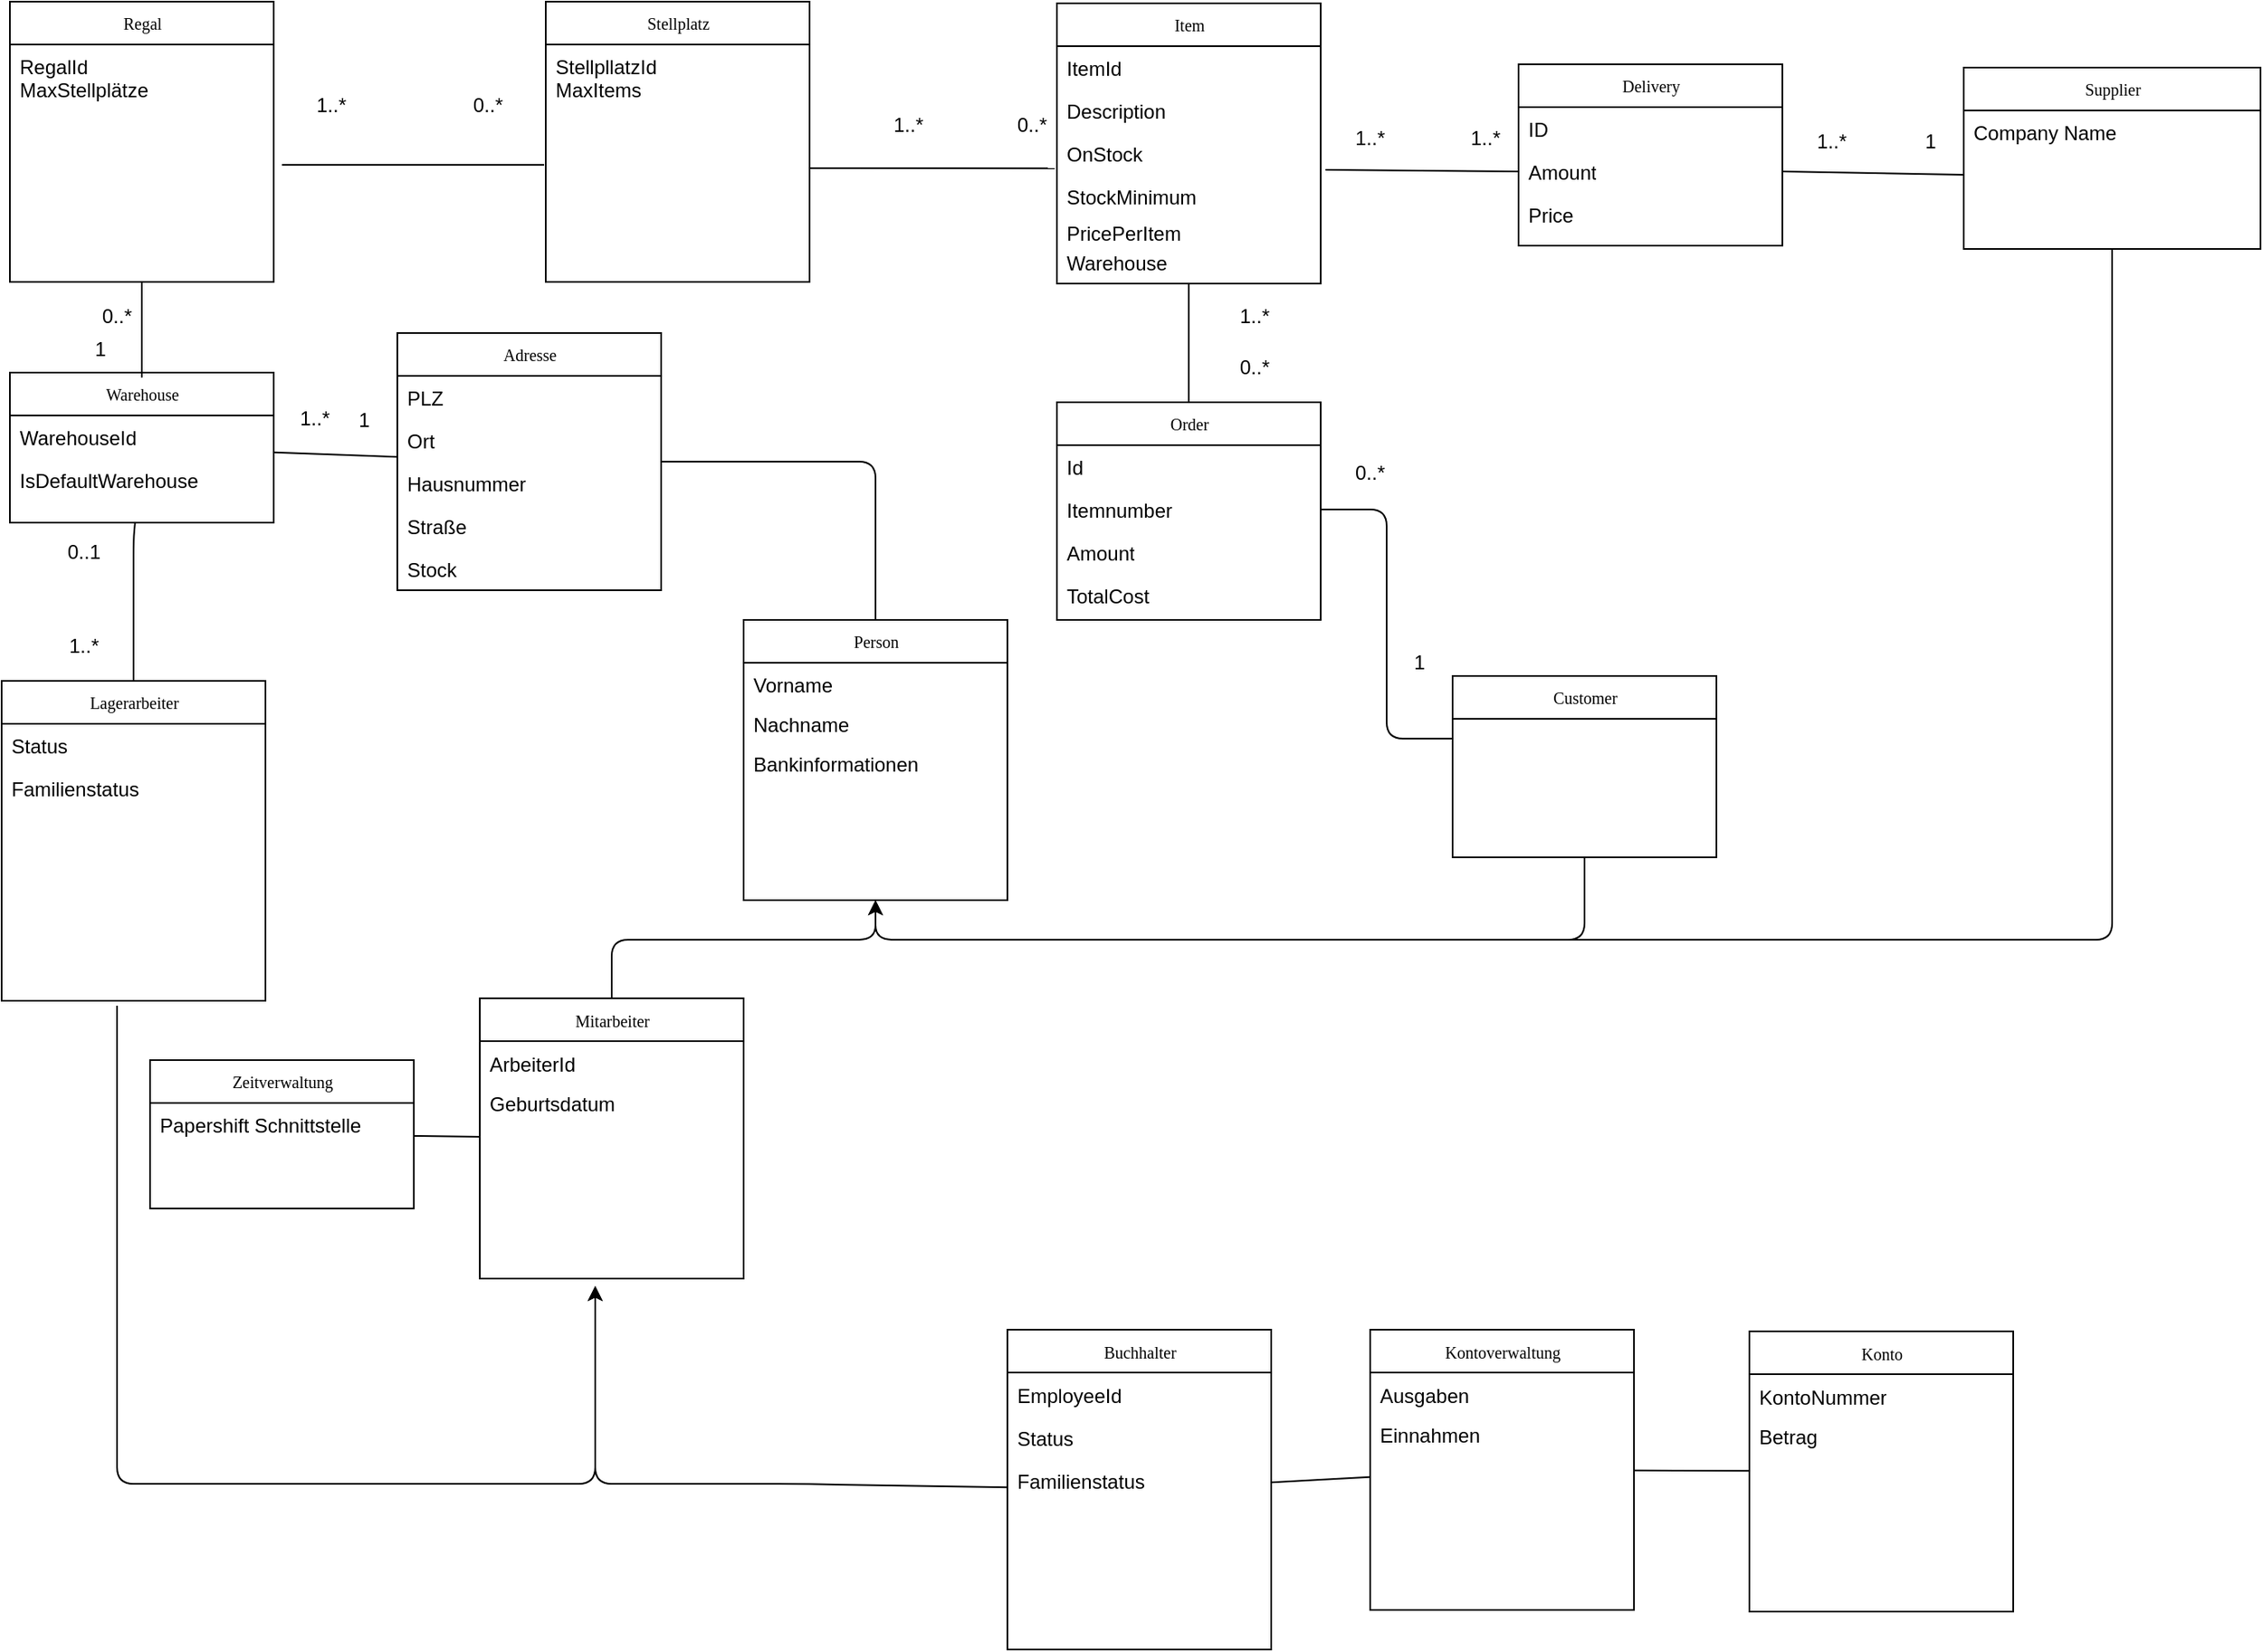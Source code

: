 <mxfile version="10.6.8" type="device"><diagram name="Page-1" id="c4acf3e9-155e-7222-9cf6-157b1a14988f"><mxGraphModel dx="1394" dy="796" grid="1" gridSize="10" guides="1" tooltips="1" connect="1" arrows="1" fold="1" page="1" pageScale="1" pageWidth="850" pageHeight="1100" background="#ffffff" math="0" shadow="0"><root><mxCell id="0"/><mxCell id="1" parent="0"/><mxCell id="17acba5748e5396b-20" value="Warehouse" style="swimlane;html=1;fontStyle=0;childLayout=stackLayout;horizontal=1;startSize=26;fillColor=none;horizontalStack=0;resizeParent=1;resizeLast=0;collapsible=1;marginBottom=0;swimlaneFillColor=#ffffff;rounded=0;shadow=0;comic=0;labelBackgroundColor=none;strokeColor=#000000;strokeWidth=1;fontFamily=Verdana;fontSize=10;fontColor=#000000;align=center;" parent="1" vertex="1"><mxGeometry x="55" y="246" width="160" height="91" as="geometry"/></mxCell><mxCell id="17acba5748e5396b-21" value="WarehouseId" style="text;html=1;strokeColor=none;fillColor=none;align=left;verticalAlign=top;spacingLeft=4;spacingRight=4;whiteSpace=wrap;overflow=hidden;rotatable=0;points=[[0,0.5],[1,0.5]];portConstraint=eastwest;" parent="17acba5748e5396b-20" vertex="1"><mxGeometry y="26" width="160" height="26" as="geometry"/></mxCell><mxCell id="K6UXhp52KAGkbbiB28Cq-57" value="IsDefaultWarehouse" style="text;html=1;strokeColor=none;fillColor=none;align=left;verticalAlign=top;spacingLeft=4;spacingRight=4;whiteSpace=wrap;overflow=hidden;rotatable=0;points=[[0,0.5],[1,0.5]];portConstraint=eastwest;" parent="17acba5748e5396b-20" vertex="1"><mxGeometry y="52" width="160" height="26" as="geometry"/></mxCell><mxCell id="5d2195bd80daf111-5" value="Lagerarbeiter" style="swimlane;html=1;fontStyle=0;childLayout=stackLayout;horizontal=1;startSize=26;fillColor=none;horizontalStack=0;resizeParent=1;resizeLast=0;collapsible=1;marginBottom=0;swimlaneFillColor=#ffffff;rounded=0;shadow=0;comic=0;labelBackgroundColor=none;strokeColor=#000000;strokeWidth=1;fontFamily=Verdana;fontSize=10;fontColor=#000000;align=center;" parent="1" vertex="1"><mxGeometry x="50" y="433" width="160" height="194" as="geometry"/></mxCell><mxCell id="-CzGWDWgGAJHv6pXaAkT-1" value="Status" style="text;html=1;strokeColor=none;fillColor=none;align=left;verticalAlign=top;spacingLeft=4;spacingRight=4;whiteSpace=wrap;overflow=hidden;rotatable=0;points=[[0,0.5],[1,0.5]];portConstraint=eastwest;" parent="5d2195bd80daf111-5" vertex="1"><mxGeometry y="26" width="160" height="26" as="geometry"/></mxCell><mxCell id="DHr-QbI0VYvDmsq2SAqt-41" value="Familienstatus" style="text;html=1;strokeColor=none;fillColor=none;align=left;verticalAlign=top;spacingLeft=4;spacingRight=4;whiteSpace=wrap;overflow=hidden;rotatable=0;points=[[0,0.5],[1,0.5]];portConstraint=eastwest;" parent="5d2195bd80daf111-5" vertex="1"><mxGeometry y="52" width="160" height="24" as="geometry"/></mxCell><mxCell id="K6UXhp52KAGkbbiB28Cq-5" value="Item" style="swimlane;html=1;fontStyle=0;childLayout=stackLayout;horizontal=1;startSize=26;fillColor=none;horizontalStack=0;resizeParent=1;resizeLast=0;collapsible=1;marginBottom=0;swimlaneFillColor=#ffffff;rounded=0;shadow=0;comic=0;labelBackgroundColor=none;strokeColor=#000000;strokeWidth=1;fontFamily=Verdana;fontSize=10;fontColor=#000000;align=center;" parent="1" vertex="1"><mxGeometry x="690" y="22" width="160" height="170" as="geometry"/></mxCell><mxCell id="K6UXhp52KAGkbbiB28Cq-6" value="ItemId" style="text;html=1;strokeColor=none;fillColor=none;align=left;verticalAlign=top;spacingLeft=4;spacingRight=4;whiteSpace=wrap;overflow=hidden;rotatable=0;points=[[0,0.5],[1,0.5]];portConstraint=eastwest;" parent="K6UXhp52KAGkbbiB28Cq-5" vertex="1"><mxGeometry y="26" width="160" height="26" as="geometry"/></mxCell><mxCell id="K6UXhp52KAGkbbiB28Cq-7" value="Description" style="text;html=1;strokeColor=none;fillColor=none;align=left;verticalAlign=top;spacingLeft=4;spacingRight=4;whiteSpace=wrap;overflow=hidden;rotatable=0;points=[[0,0.5],[1,0.5]];portConstraint=eastwest;" parent="K6UXhp52KAGkbbiB28Cq-5" vertex="1"><mxGeometry y="52" width="160" height="26" as="geometry"/></mxCell><mxCell id="K6UXhp52KAGkbbiB28Cq-8" value="OnStock" style="text;html=1;strokeColor=none;fillColor=none;align=left;verticalAlign=top;spacingLeft=4;spacingRight=4;whiteSpace=wrap;overflow=hidden;rotatable=0;points=[[0,0.5],[1,0.5]];portConstraint=eastwest;" parent="K6UXhp52KAGkbbiB28Cq-5" vertex="1"><mxGeometry y="78" width="160" height="26" as="geometry"/></mxCell><mxCell id="K6UXhp52KAGkbbiB28Cq-49" value="&lt;div&gt;StockMinimum&lt;/div&gt;" style="text;html=1;strokeColor=none;fillColor=none;align=left;verticalAlign=top;spacingLeft=4;spacingRight=4;whiteSpace=wrap;overflow=hidden;rotatable=0;points=[[0,0.5],[1,0.5]];portConstraint=eastwest;" parent="K6UXhp52KAGkbbiB28Cq-5" vertex="1"><mxGeometry y="104" width="160" height="26" as="geometry"/></mxCell><mxCell id="K6UXhp52KAGkbbiB28Cq-9" value="Supplier" style="swimlane;html=1;fontStyle=0;childLayout=stackLayout;horizontal=1;startSize=26;fillColor=none;horizontalStack=0;resizeParent=1;resizeLast=0;collapsible=1;marginBottom=0;swimlaneFillColor=#ffffff;rounded=0;shadow=0;comic=0;labelBackgroundColor=none;strokeColor=#000000;strokeWidth=1;fontFamily=Verdana;fontSize=10;fontColor=#000000;align=center;" parent="1" vertex="1"><mxGeometry x="1240" y="61" width="180" height="110" as="geometry"><mxRectangle x="930" y="54" width="70" height="26" as="alternateBounds"/></mxGeometry></mxCell><mxCell id="K6UXhp52KAGkbbiB28Cq-10" value="Company Name" style="text;html=1;strokeColor=none;fillColor=none;align=left;verticalAlign=top;spacingLeft=4;spacingRight=4;whiteSpace=wrap;overflow=hidden;rotatable=0;points=[[0,0.5],[1,0.5]];portConstraint=eastwest;" parent="K6UXhp52KAGkbbiB28Cq-9" vertex="1"><mxGeometry y="26" width="180" height="26" as="geometry"/></mxCell><mxCell id="K6UXhp52KAGkbbiB28Cq-15" value="1..*" style="text;html=1;strokeColor=none;fillColor=none;align=center;verticalAlign=middle;whiteSpace=wrap;rounded=0;" parent="1" vertex="1"><mxGeometry x="580" y="86" width="40" height="20" as="geometry"/></mxCell><mxCell id="K6UXhp52KAGkbbiB28Cq-47" style="edgeStyle=orthogonalEdgeStyle;rounded=0;orthogonalLoop=1;jettySize=auto;html=1;exitX=0.75;exitY=0;exitDx=0;exitDy=0;" parent="1" source="K6UXhp52KAGkbbiB28Cq-16" edge="1"><mxGeometry relative="1" as="geometry"><mxPoint x="687.833" y="86.333" as="targetPoint"/></mxGeometry></mxCell><mxCell id="K6UXhp52KAGkbbiB28Cq-16" value="0..*" style="text;html=1;strokeColor=none;fillColor=none;align=center;verticalAlign=middle;whiteSpace=wrap;rounded=0;" parent="1" vertex="1"><mxGeometry x="650" y="86" width="50" height="20" as="geometry"/></mxCell><mxCell id="K6UXhp52KAGkbbiB28Cq-20" value="" style="endArrow=none;html=1;entryX=-0.008;entryY=0.853;entryDx=0;entryDy=0;entryPerimeter=0;" parent="1" target="K6UXhp52KAGkbbiB28Cq-8" edge="1"><mxGeometry width="50" height="50" relative="1" as="geometry"><mxPoint x="540" y="122" as="sourcePoint"/><mxPoint x="345" y="117" as="targetPoint"/></mxGeometry></mxCell><mxCell id="K6UXhp52KAGkbbiB28Cq-25" value="Delivery" style="swimlane;html=1;fontStyle=0;childLayout=stackLayout;horizontal=1;startSize=26;fillColor=none;horizontalStack=0;resizeParent=1;resizeLast=0;collapsible=1;marginBottom=0;swimlaneFillColor=#ffffff;rounded=0;shadow=0;comic=0;labelBackgroundColor=none;strokeColor=#000000;strokeWidth=1;fontFamily=Verdana;fontSize=10;fontColor=#000000;align=center;" parent="1" vertex="1"><mxGeometry x="970" y="59" width="160" height="110" as="geometry"/></mxCell><mxCell id="K6UXhp52KAGkbbiB28Cq-26" value="ID" style="text;html=1;strokeColor=none;fillColor=none;align=left;verticalAlign=top;spacingLeft=4;spacingRight=4;whiteSpace=wrap;overflow=hidden;rotatable=0;points=[[0,0.5],[1,0.5]];portConstraint=eastwest;" parent="K6UXhp52KAGkbbiB28Cq-25" vertex="1"><mxGeometry y="26" width="160" height="26" as="geometry"/></mxCell><mxCell id="K6UXhp52KAGkbbiB28Cq-28" value="Amount" style="text;html=1;strokeColor=none;fillColor=none;align=left;verticalAlign=top;spacingLeft=4;spacingRight=4;whiteSpace=wrap;overflow=hidden;rotatable=0;points=[[0,0.5],[1,0.5]];portConstraint=eastwest;" parent="K6UXhp52KAGkbbiB28Cq-25" vertex="1"><mxGeometry y="52" width="160" height="26" as="geometry"/></mxCell><mxCell id="K6UXhp52KAGkbbiB28Cq-58" value="Price" style="text;html=1;strokeColor=none;fillColor=none;align=left;verticalAlign=top;spacingLeft=4;spacingRight=4;whiteSpace=wrap;overflow=hidden;rotatable=0;points=[[0,0.5],[1,0.5]];portConstraint=eastwest;" parent="K6UXhp52KAGkbbiB28Cq-25" vertex="1"><mxGeometry y="78" width="160" height="26" as="geometry"/></mxCell><mxCell id="K6UXhp52KAGkbbiB28Cq-29" value="Order" style="swimlane;html=1;fontStyle=0;childLayout=stackLayout;horizontal=1;startSize=26;fillColor=none;horizontalStack=0;resizeParent=1;resizeLast=0;collapsible=1;marginBottom=0;swimlaneFillColor=#ffffff;rounded=0;shadow=0;comic=0;labelBackgroundColor=none;strokeColor=#000000;strokeWidth=1;fontFamily=Verdana;fontSize=10;fontColor=#000000;align=center;" parent="1" vertex="1"><mxGeometry x="690" y="264" width="160" height="132" as="geometry"/></mxCell><mxCell id="K6UXhp52KAGkbbiB28Cq-30" value="Id" style="text;html=1;strokeColor=none;fillColor=none;align=left;verticalAlign=top;spacingLeft=4;spacingRight=4;whiteSpace=wrap;overflow=hidden;rotatable=0;points=[[0,0.5],[1,0.5]];portConstraint=eastwest;" parent="K6UXhp52KAGkbbiB28Cq-29" vertex="1"><mxGeometry y="26" width="160" height="26" as="geometry"/></mxCell><mxCell id="K6UXhp52KAGkbbiB28Cq-31" value="Itemnumber" style="text;html=1;strokeColor=none;fillColor=none;align=left;verticalAlign=top;spacingLeft=4;spacingRight=4;whiteSpace=wrap;overflow=hidden;rotatable=0;points=[[0,0.5],[1,0.5]];portConstraint=eastwest;" parent="K6UXhp52KAGkbbiB28Cq-29" vertex="1"><mxGeometry y="52" width="160" height="26" as="geometry"/></mxCell><mxCell id="K6UXhp52KAGkbbiB28Cq-32" value="Amount" style="text;html=1;strokeColor=none;fillColor=none;align=left;verticalAlign=top;spacingLeft=4;spacingRight=4;whiteSpace=wrap;overflow=hidden;rotatable=0;points=[[0,0.5],[1,0.5]];portConstraint=eastwest;" parent="K6UXhp52KAGkbbiB28Cq-29" vertex="1"><mxGeometry y="78" width="160" height="26" as="geometry"/></mxCell><mxCell id="K6UXhp52KAGkbbiB28Cq-38" value="TotalCost" style="text;html=1;strokeColor=none;fillColor=none;align=left;verticalAlign=top;spacingLeft=4;spacingRight=4;whiteSpace=wrap;overflow=hidden;rotatable=0;points=[[0,0.5],[1,0.5]];portConstraint=eastwest;" parent="K6UXhp52KAGkbbiB28Cq-29" vertex="1"><mxGeometry y="104" width="160" height="26" as="geometry"/></mxCell><mxCell id="K6UXhp52KAGkbbiB28Cq-33" value="Customer" style="swimlane;html=1;fontStyle=0;childLayout=stackLayout;horizontal=1;startSize=26;fillColor=none;horizontalStack=0;resizeParent=1;resizeLast=0;collapsible=1;marginBottom=0;swimlaneFillColor=#ffffff;rounded=0;shadow=0;comic=0;labelBackgroundColor=none;strokeColor=#000000;strokeWidth=1;fontFamily=Verdana;fontSize=10;fontColor=#000000;align=center;" parent="1" vertex="1"><mxGeometry x="930" y="430" width="160" height="110" as="geometry"/></mxCell><mxCell id="K6UXhp52KAGkbbiB28Cq-37" value="PricePerItem" style="text;html=1;strokeColor=none;fillColor=none;align=left;verticalAlign=top;spacingLeft=4;spacingRight=4;whiteSpace=wrap;overflow=hidden;rotatable=0;points=[[0,0.5],[1,0.5]];portConstraint=eastwest;" parent="1" vertex="1"><mxGeometry x="690" y="148" width="160" height="26" as="geometry"/></mxCell><mxCell id="K6UXhp52KAGkbbiB28Cq-40" value="" style="endArrow=none;html=1;entryX=0.5;entryY=1;entryDx=0;entryDy=0;exitX=0.5;exitY=0;exitDx=0;exitDy=0;" parent="1" source="K6UXhp52KAGkbbiB28Cq-29" target="K6UXhp52KAGkbbiB28Cq-5" edge="1"><mxGeometry width="50" height="50" relative="1" as="geometry"><mxPoint x="760" y="242" as="sourcePoint"/><mxPoint x="810" y="192" as="targetPoint"/></mxGeometry></mxCell><mxCell id="K6UXhp52KAGkbbiB28Cq-41" value="1..*" style="text;html=1;strokeColor=none;fillColor=none;align=center;verticalAlign=middle;whiteSpace=wrap;rounded=0;" parent="1" vertex="1"><mxGeometry x="790" y="202" width="40" height="20" as="geometry"/></mxCell><mxCell id="K6UXhp52KAGkbbiB28Cq-42" value="0..*" style="text;html=1;strokeColor=none;fillColor=none;align=center;verticalAlign=middle;whiteSpace=wrap;rounded=0;" parent="1" vertex="1"><mxGeometry x="790" y="233" width="40" height="20" as="geometry"/></mxCell><mxCell id="K6UXhp52KAGkbbiB28Cq-43" value="" style="endArrow=none;html=1;entryX=1;entryY=0.5;entryDx=0;entryDy=0;exitX=0;exitY=0.5;exitDx=0;exitDy=0;" parent="1" target="K6UXhp52KAGkbbiB28Cq-31" edge="1"><mxGeometry width="50" height="50" relative="1" as="geometry"><mxPoint x="930" y="468" as="sourcePoint"/><mxPoint x="800" y="402" as="targetPoint"/><Array as="points"><mxPoint x="890" y="468"/><mxPoint x="890" y="329"/></Array></mxGeometry></mxCell><mxCell id="K6UXhp52KAGkbbiB28Cq-44" value="0..*" style="text;html=1;strokeColor=none;fillColor=none;align=center;verticalAlign=middle;whiteSpace=wrap;rounded=0;" parent="1" vertex="1"><mxGeometry x="860" y="297" width="40" height="20" as="geometry"/></mxCell><mxCell id="K6UXhp52KAGkbbiB28Cq-45" value="1" style="text;html=1;strokeColor=none;fillColor=none;align=center;verticalAlign=middle;whiteSpace=wrap;rounded=0;" parent="1" vertex="1"><mxGeometry x="890" y="412" width="40" height="20" as="geometry"/></mxCell><mxCell id="K6UXhp52KAGkbbiB28Cq-54" value="" style="endArrow=none;html=1;" parent="1" target="17acba5748e5396b-20" edge="1" source="EntTuUJK31V_ymLW2S2W-6"><mxGeometry width="50" height="50" relative="1" as="geometry"><mxPoint x="290" y="293.149" as="sourcePoint"/><mxPoint x="378" y="394" as="targetPoint"/></mxGeometry></mxCell><mxCell id="K6UXhp52KAGkbbiB28Cq-55" value="1" style="text;html=1;strokeColor=none;fillColor=none;align=center;verticalAlign=middle;whiteSpace=wrap;rounded=0;" parent="1" vertex="1"><mxGeometry x="90" y="222" width="40" height="20" as="geometry"/></mxCell><mxCell id="K6UXhp52KAGkbbiB28Cq-56" value="1" style="text;html=1;strokeColor=none;fillColor=none;align=center;verticalAlign=middle;whiteSpace=wrap;rounded=0;" parent="1" vertex="1"><mxGeometry x="250" y="265" width="40" height="20" as="geometry"/></mxCell><mxCell id="K6UXhp52KAGkbbiB28Cq-59" value="" style="endArrow=none;html=1;entryX=0;entryY=0.5;entryDx=0;entryDy=0;exitX=1;exitY=0.5;exitDx=0;exitDy=0;" parent="1" source="K6UXhp52KAGkbbiB28Cq-28" edge="1"><mxGeometry width="50" height="50" relative="1" as="geometry"><mxPoint x="1070" y="152" as="sourcePoint"/><mxPoint x="1240" y="126" as="targetPoint"/></mxGeometry></mxCell><mxCell id="K6UXhp52KAGkbbiB28Cq-60" value="1" style="text;html=1;strokeColor=none;fillColor=none;align=center;verticalAlign=middle;whiteSpace=wrap;rounded=0;" parent="1" vertex="1"><mxGeometry x="1200" y="96" width="40" height="20" as="geometry"/></mxCell><mxCell id="K6UXhp52KAGkbbiB28Cq-61" value="1..*" style="text;html=1;strokeColor=none;fillColor=none;align=center;verticalAlign=middle;whiteSpace=wrap;rounded=0;" parent="1" vertex="1"><mxGeometry x="1139.5" y="96" width="40" height="20" as="geometry"/></mxCell><mxCell id="K6UXhp52KAGkbbiB28Cq-62" value="" style="endArrow=none;html=1;entryX=0;entryY=0.5;entryDx=0;entryDy=0;exitX=1.018;exitY=-0.115;exitDx=0;exitDy=0;exitPerimeter=0;" parent="1" source="K6UXhp52KAGkbbiB28Cq-49" target="K6UXhp52KAGkbbiB28Cq-28" edge="1"><mxGeometry width="50" height="50" relative="1" as="geometry"><mxPoint x="850" y="152" as="sourcePoint"/><mxPoint x="900" y="102" as="targetPoint"/></mxGeometry></mxCell><mxCell id="K6UXhp52KAGkbbiB28Cq-63" value="1..*" style="text;html=1;strokeColor=none;fillColor=none;align=center;verticalAlign=middle;whiteSpace=wrap;rounded=0;" parent="1" vertex="1"><mxGeometry x="930" y="94" width="40" height="20" as="geometry"/></mxCell><mxCell id="K6UXhp52KAGkbbiB28Cq-64" value="1..*" style="text;html=1;strokeColor=none;fillColor=none;align=center;verticalAlign=middle;whiteSpace=wrap;rounded=0;" parent="1" vertex="1"><mxGeometry x="860" y="94" width="40" height="20" as="geometry"/></mxCell><mxCell id="UDm_mEUnDNgEjWGnbIVL-3" value="" style="endArrow=none;html=1;exitX=0.5;exitY=0;exitDx=0;exitDy=0;" parent="1" source="5d2195bd80daf111-5" target="17acba5748e5396b-20" edge="1"><mxGeometry width="50" height="50" relative="1" as="geometry"><mxPoint x="100" y="416" as="sourcePoint"/><mxPoint x="20" y="376" as="targetPoint"/><Array as="points"><mxPoint x="130" y="347"/></Array></mxGeometry></mxCell><mxCell id="UDm_mEUnDNgEjWGnbIVL-9" value="0..1" style="text;html=1;strokeColor=none;fillColor=none;align=center;verticalAlign=middle;whiteSpace=wrap;rounded=0;" parent="1" vertex="1"><mxGeometry x="80" y="345" width="40" height="20" as="geometry"/></mxCell><mxCell id="UDm_mEUnDNgEjWGnbIVL-10" value="1..*" style="text;html=1;strokeColor=none;fillColor=none;align=center;verticalAlign=middle;whiteSpace=wrap;rounded=0;" parent="1" vertex="1"><mxGeometry x="80" y="402" width="40" height="20" as="geometry"/></mxCell><mxCell id="-CzGWDWgGAJHv6pXaAkT-2" value="Warehouse" style="text;html=1;strokeColor=none;fillColor=none;align=left;verticalAlign=top;spacingLeft=4;spacingRight=4;whiteSpace=wrap;overflow=hidden;rotatable=0;points=[[0,0.5],[1,0.5]];portConstraint=eastwest;" parent="1" vertex="1"><mxGeometry x="690" y="166" width="160" height="26" as="geometry"/></mxCell><mxCell id="WPgZYRScL8pmWRFTnHDI-4" value="Stellplatz" style="swimlane;html=1;fontStyle=0;childLayout=stackLayout;horizontal=1;startSize=26;fillColor=none;horizontalStack=0;resizeParent=1;resizeLast=0;collapsible=1;marginBottom=0;swimlaneFillColor=#ffffff;rounded=0;shadow=0;comic=0;labelBackgroundColor=none;strokeColor=#000000;strokeWidth=1;fontFamily=Verdana;fontSize=10;fontColor=#000000;align=center;" parent="1" vertex="1"><mxGeometry x="380" y="21" width="160" height="170" as="geometry"/></mxCell><mxCell id="WPgZYRScL8pmWRFTnHDI-5" value="StellpllatzId&lt;br&gt;MaxItems" style="text;html=1;strokeColor=none;fillColor=none;align=left;verticalAlign=top;spacingLeft=4;spacingRight=4;whiteSpace=wrap;overflow=hidden;rotatable=0;points=[[0,0.5],[1,0.5]];portConstraint=eastwest;" parent="WPgZYRScL8pmWRFTnHDI-4" vertex="1"><mxGeometry y="26" width="160" height="44" as="geometry"/></mxCell><mxCell id="WPgZYRScL8pmWRFTnHDI-9" value="Regal" style="swimlane;html=1;fontStyle=0;childLayout=stackLayout;horizontal=1;startSize=26;fillColor=none;horizontalStack=0;resizeParent=1;resizeLast=0;collapsible=1;marginBottom=0;swimlaneFillColor=#ffffff;rounded=0;shadow=0;comic=0;labelBackgroundColor=none;strokeColor=#000000;strokeWidth=1;fontFamily=Verdana;fontSize=10;fontColor=#000000;align=center;" parent="1" vertex="1"><mxGeometry x="55" y="21" width="160" height="170" as="geometry"/></mxCell><mxCell id="WPgZYRScL8pmWRFTnHDI-10" value="RegalId&lt;br&gt;MaxStellplätze" style="text;html=1;strokeColor=none;fillColor=none;align=left;verticalAlign=top;spacingLeft=4;spacingRight=4;whiteSpace=wrap;overflow=hidden;rotatable=0;points=[[0,0.5],[1,0.5]];portConstraint=eastwest;" parent="WPgZYRScL8pmWRFTnHDI-9" vertex="1"><mxGeometry y="26" width="160" height="44" as="geometry"/></mxCell><mxCell id="WPgZYRScL8pmWRFTnHDI-11" value="1..*" style="text;html=1;strokeColor=none;fillColor=none;align=center;verticalAlign=middle;whiteSpace=wrap;rounded=0;" parent="1" vertex="1"><mxGeometry x="230" y="74" width="40" height="20" as="geometry"/></mxCell><mxCell id="WPgZYRScL8pmWRFTnHDI-12" value="0..*" style="text;html=1;strokeColor=none;fillColor=none;align=center;verticalAlign=middle;whiteSpace=wrap;rounded=0;" parent="1" vertex="1"><mxGeometry x="320" y="74" width="50" height="20" as="geometry"/></mxCell><mxCell id="WPgZYRScL8pmWRFTnHDI-13" value="" style="endArrow=none;html=1;" parent="1" edge="1"><mxGeometry width="50" height="50" relative="1" as="geometry"><mxPoint x="220" y="120" as="sourcePoint"/><mxPoint x="379" y="120" as="targetPoint"/></mxGeometry></mxCell><mxCell id="WPgZYRScL8pmWRFTnHDI-15" value="" style="endArrow=none;html=1;exitX=0.5;exitY=1;exitDx=0;exitDy=0;entryX=0.5;entryY=0;entryDx=0;entryDy=0;" parent="1" source="WPgZYRScL8pmWRFTnHDI-9" target="17acba5748e5396b-20" edge="1"><mxGeometry width="50" height="50" relative="1" as="geometry"><mxPoint x="230" y="130" as="sourcePoint"/><mxPoint x="389" y="130" as="targetPoint"/><Array as="points"><mxPoint x="135" y="230"/><mxPoint x="135" y="250"/></Array></mxGeometry></mxCell><mxCell id="DHr-QbI0VYvDmsq2SAqt-1" value="1..*" style="text;html=1;strokeColor=none;fillColor=none;align=center;verticalAlign=middle;whiteSpace=wrap;rounded=0;" parent="1" vertex="1"><mxGeometry x="220" y="264" width="40" height="20" as="geometry"/></mxCell><mxCell id="DHr-QbI0VYvDmsq2SAqt-2" value="0..*" style="text;html=1;strokeColor=none;fillColor=none;align=center;verticalAlign=middle;whiteSpace=wrap;rounded=0;" parent="1" vertex="1"><mxGeometry x="95" y="202" width="50" height="20" as="geometry"/></mxCell><mxCell id="DHr-QbI0VYvDmsq2SAqt-17" value="Konto" style="swimlane;html=1;fontStyle=0;childLayout=stackLayout;horizontal=1;startSize=26;fillColor=none;horizontalStack=0;resizeParent=1;resizeLast=0;collapsible=1;marginBottom=0;swimlaneFillColor=#ffffff;rounded=0;shadow=0;comic=0;labelBackgroundColor=none;strokeColor=#000000;strokeWidth=1;fontFamily=Verdana;fontSize=10;fontColor=#000000;align=center;" parent="1" vertex="1"><mxGeometry x="1110" y="827.5" width="160" height="170" as="geometry"/></mxCell><mxCell id="DHr-QbI0VYvDmsq2SAqt-18" value="KontoNummer" style="text;html=1;strokeColor=none;fillColor=none;align=left;verticalAlign=top;spacingLeft=4;spacingRight=4;whiteSpace=wrap;overflow=hidden;rotatable=0;points=[[0,0.5],[1,0.5]];portConstraint=eastwest;" parent="DHr-QbI0VYvDmsq2SAqt-17" vertex="1"><mxGeometry y="26" width="160" height="24" as="geometry"/></mxCell><mxCell id="DHr-QbI0VYvDmsq2SAqt-19" value="Betrag&lt;br&gt;" style="text;html=1;strokeColor=none;fillColor=none;align=left;verticalAlign=top;spacingLeft=4;spacingRight=4;whiteSpace=wrap;overflow=hidden;rotatable=0;points=[[0,0.5],[1,0.5]];portConstraint=eastwest;" parent="DHr-QbI0VYvDmsq2SAqt-17" vertex="1"><mxGeometry y="50" width="160" height="24" as="geometry"/></mxCell><mxCell id="DHr-QbI0VYvDmsq2SAqt-20" value="&amp;nbsp;&lt;br&gt;" style="text;html=1;strokeColor=none;fillColor=none;align=left;verticalAlign=top;spacingLeft=4;spacingRight=4;whiteSpace=wrap;overflow=hidden;rotatable=0;points=[[0,0.5],[1,0.5]];portConstraint=eastwest;" parent="DHr-QbI0VYvDmsq2SAqt-17" vertex="1"><mxGeometry y="74" width="160" height="24" as="geometry"/></mxCell><mxCell id="DHr-QbI0VYvDmsq2SAqt-21" value="&amp;nbsp;&lt;br&gt;" style="text;html=1;strokeColor=none;fillColor=none;align=left;verticalAlign=top;spacingLeft=4;spacingRight=4;whiteSpace=wrap;overflow=hidden;rotatable=0;points=[[0,0.5],[1,0.5]];portConstraint=eastwest;" parent="DHr-QbI0VYvDmsq2SAqt-17" vertex="1"><mxGeometry y="98" width="160" height="24" as="geometry"/></mxCell><mxCell id="DHr-QbI0VYvDmsq2SAqt-22" value="&amp;nbsp;&lt;br&gt;" style="text;html=1;strokeColor=none;fillColor=none;align=left;verticalAlign=top;spacingLeft=4;spacingRight=4;whiteSpace=wrap;overflow=hidden;rotatable=0;points=[[0,0.5],[1,0.5]];portConstraint=eastwest;" parent="DHr-QbI0VYvDmsq2SAqt-17" vertex="1"><mxGeometry y="122" width="160" height="24" as="geometry"/></mxCell><mxCell id="DHr-QbI0VYvDmsq2SAqt-23" value="&amp;nbsp;&lt;br&gt;" style="text;html=1;strokeColor=none;fillColor=none;align=left;verticalAlign=top;spacingLeft=4;spacingRight=4;whiteSpace=wrap;overflow=hidden;rotatable=0;points=[[0,0.5],[1,0.5]];portConstraint=eastwest;" parent="DHr-QbI0VYvDmsq2SAqt-17" vertex="1"><mxGeometry y="146" width="160" height="24" as="geometry"/></mxCell><mxCell id="DHr-QbI0VYvDmsq2SAqt-24" value="Kontoverwaltung" style="swimlane;html=1;fontStyle=0;childLayout=stackLayout;horizontal=1;startSize=26;fillColor=none;horizontalStack=0;resizeParent=1;resizeLast=0;collapsible=1;marginBottom=0;swimlaneFillColor=#ffffff;rounded=0;shadow=0;comic=0;labelBackgroundColor=none;strokeColor=#000000;strokeWidth=1;fontFamily=Verdana;fontSize=10;fontColor=#000000;align=center;" parent="1" vertex="1"><mxGeometry x="880" y="826.5" width="160" height="170" as="geometry"/></mxCell><mxCell id="DHr-QbI0VYvDmsq2SAqt-25" value="Ausgaben" style="text;html=1;strokeColor=none;fillColor=none;align=left;verticalAlign=top;spacingLeft=4;spacingRight=4;whiteSpace=wrap;overflow=hidden;rotatable=0;points=[[0,0.5],[1,0.5]];portConstraint=eastwest;" parent="DHr-QbI0VYvDmsq2SAqt-24" vertex="1"><mxGeometry y="26" width="160" height="24" as="geometry"/></mxCell><mxCell id="DHr-QbI0VYvDmsq2SAqt-26" value="Einnahmen&lt;br&gt;" style="text;html=1;strokeColor=none;fillColor=none;align=left;verticalAlign=top;spacingLeft=4;spacingRight=4;whiteSpace=wrap;overflow=hidden;rotatable=0;points=[[0,0.5],[1,0.5]];portConstraint=eastwest;" parent="DHr-QbI0VYvDmsq2SAqt-24" vertex="1"><mxGeometry y="50" width="160" height="24" as="geometry"/></mxCell><mxCell id="DHr-QbI0VYvDmsq2SAqt-27" value="&amp;nbsp;&lt;br&gt;" style="text;html=1;strokeColor=none;fillColor=none;align=left;verticalAlign=top;spacingLeft=4;spacingRight=4;whiteSpace=wrap;overflow=hidden;rotatable=0;points=[[0,0.5],[1,0.5]];portConstraint=eastwest;" parent="DHr-QbI0VYvDmsq2SAqt-24" vertex="1"><mxGeometry y="74" width="160" height="24" as="geometry"/></mxCell><mxCell id="DHr-QbI0VYvDmsq2SAqt-28" value="&amp;nbsp;&lt;br&gt;" style="text;html=1;strokeColor=none;fillColor=none;align=left;verticalAlign=top;spacingLeft=4;spacingRight=4;whiteSpace=wrap;overflow=hidden;rotatable=0;points=[[0,0.5],[1,0.5]];portConstraint=eastwest;" parent="DHr-QbI0VYvDmsq2SAqt-24" vertex="1"><mxGeometry y="98" width="160" height="24" as="geometry"/></mxCell><mxCell id="DHr-QbI0VYvDmsq2SAqt-29" value="&amp;nbsp;&lt;br&gt;" style="text;html=1;strokeColor=none;fillColor=none;align=left;verticalAlign=top;spacingLeft=4;spacingRight=4;whiteSpace=wrap;overflow=hidden;rotatable=0;points=[[0,0.5],[1,0.5]];portConstraint=eastwest;" parent="DHr-QbI0VYvDmsq2SAqt-24" vertex="1"><mxGeometry y="122" width="160" height="24" as="geometry"/></mxCell><mxCell id="DHr-QbI0VYvDmsq2SAqt-30" value="&amp;nbsp;&lt;br&gt;" style="text;html=1;strokeColor=none;fillColor=none;align=left;verticalAlign=top;spacingLeft=4;spacingRight=4;whiteSpace=wrap;overflow=hidden;rotatable=0;points=[[0,0.5],[1,0.5]];portConstraint=eastwest;" parent="DHr-QbI0VYvDmsq2SAqt-24" vertex="1"><mxGeometry y="146" width="160" height="24" as="geometry"/></mxCell><mxCell id="DHr-QbI0VYvDmsq2SAqt-31" value="" style="endArrow=none;html=1;" parent="1" source="DHr-QbI0VYvDmsq2SAqt-17" target="DHr-QbI0VYvDmsq2SAqt-24" edge="1"><mxGeometry width="50" height="50" relative="1" as="geometry"><mxPoint x="1015" y="1127.5" as="sourcePoint"/><mxPoint x="1040" y="906.5" as="targetPoint"/></mxGeometry></mxCell><mxCell id="DHr-QbI0VYvDmsq2SAqt-33" value="Person" style="swimlane;html=1;fontStyle=0;childLayout=stackLayout;horizontal=1;startSize=26;fillColor=none;horizontalStack=0;resizeParent=1;resizeLast=0;collapsible=1;marginBottom=0;swimlaneFillColor=#ffffff;rounded=0;shadow=0;comic=0;labelBackgroundColor=none;strokeColor=#000000;strokeWidth=1;fontFamily=Verdana;fontSize=10;fontColor=#000000;align=center;" parent="1" vertex="1"><mxGeometry x="500" y="396" width="160" height="170" as="geometry"/></mxCell><mxCell id="DHr-QbI0VYvDmsq2SAqt-34" value="Vorname" style="text;html=1;strokeColor=none;fillColor=none;align=left;verticalAlign=top;spacingLeft=4;spacingRight=4;whiteSpace=wrap;overflow=hidden;rotatable=0;points=[[0,0.5],[1,0.5]];portConstraint=eastwest;" parent="DHr-QbI0VYvDmsq2SAqt-33" vertex="1"><mxGeometry y="26" width="160" height="24" as="geometry"/></mxCell><mxCell id="DHr-QbI0VYvDmsq2SAqt-37" value="Nachname&lt;br&gt;" style="text;html=1;strokeColor=none;fillColor=none;align=left;verticalAlign=top;spacingLeft=4;spacingRight=4;whiteSpace=wrap;overflow=hidden;rotatable=0;points=[[0,0.5],[1,0.5]];portConstraint=eastwest;" parent="DHr-QbI0VYvDmsq2SAqt-33" vertex="1"><mxGeometry y="50" width="160" height="24" as="geometry"/></mxCell><mxCell id="EntTuUJK31V_ymLW2S2W-1" value="Bankinformationen" style="text;html=1;strokeColor=none;fillColor=none;align=left;verticalAlign=top;spacingLeft=4;spacingRight=4;whiteSpace=wrap;overflow=hidden;rotatable=0;points=[[0,0.5],[1,0.5]];portConstraint=eastwest;" vertex="1" parent="DHr-QbI0VYvDmsq2SAqt-33"><mxGeometry y="74" width="160" height="24" as="geometry"/></mxCell><mxCell id="DHr-QbI0VYvDmsq2SAqt-44" value="" style="endArrow=classic;html=1;" parent="1" edge="1"><mxGeometry width="50" height="50" relative="1" as="geometry"><mxPoint x="120" y="630" as="sourcePoint"/><mxPoint x="410" y="800" as="targetPoint"/><Array as="points"><mxPoint x="120" y="920"/><mxPoint x="410" y="920"/></Array></mxGeometry></mxCell><mxCell id="DHr-QbI0VYvDmsq2SAqt-45" value="" style="endArrow=classic;html=1;exitX=0.5;exitY=1;exitDx=0;exitDy=0;" parent="1" source="K6UXhp52KAGkbbiB28Cq-33" target="DHr-QbI0VYvDmsq2SAqt-33" edge="1"><mxGeometry width="50" height="50" relative="1" as="geometry"><mxPoint x="30" y="920" as="sourcePoint"/><mxPoint x="580" y="540" as="targetPoint"/><Array as="points"><mxPoint x="1010" y="590"/><mxPoint x="580" y="590"/></Array></mxGeometry></mxCell><mxCell id="DHr-QbI0VYvDmsq2SAqt-46" value="Buchhalter" style="swimlane;html=1;fontStyle=0;childLayout=stackLayout;horizontal=1;startSize=26;fillColor=none;horizontalStack=0;resizeParent=1;resizeLast=0;collapsible=1;marginBottom=0;swimlaneFillColor=#ffffff;rounded=0;shadow=0;comic=0;labelBackgroundColor=none;strokeColor=#000000;strokeWidth=1;fontFamily=Verdana;fontSize=10;fontColor=#000000;align=center;" parent="1" vertex="1"><mxGeometry x="660" y="826.5" width="160" height="194" as="geometry"/></mxCell><mxCell id="DHr-QbI0VYvDmsq2SAqt-47" value="EmployeeId" style="text;html=1;strokeColor=none;fillColor=none;align=left;verticalAlign=top;spacingLeft=4;spacingRight=4;whiteSpace=wrap;overflow=hidden;rotatable=0;points=[[0,0.5],[1,0.5]];portConstraint=eastwest;" parent="DHr-QbI0VYvDmsq2SAqt-46" vertex="1"><mxGeometry y="26" width="160" height="26" as="geometry"/></mxCell><mxCell id="DHr-QbI0VYvDmsq2SAqt-48" value="Status" style="text;html=1;strokeColor=none;fillColor=none;align=left;verticalAlign=top;spacingLeft=4;spacingRight=4;whiteSpace=wrap;overflow=hidden;rotatable=0;points=[[0,0.5],[1,0.5]];portConstraint=eastwest;" parent="DHr-QbI0VYvDmsq2SAqt-46" vertex="1"><mxGeometry y="52" width="160" height="26" as="geometry"/></mxCell><mxCell id="DHr-QbI0VYvDmsq2SAqt-50" value="Familienstatus" style="text;html=1;strokeColor=none;fillColor=none;align=left;verticalAlign=top;spacingLeft=4;spacingRight=4;whiteSpace=wrap;overflow=hidden;rotatable=0;points=[[0,0.5],[1,0.5]];portConstraint=eastwest;" parent="DHr-QbI0VYvDmsq2SAqt-46" vertex="1"><mxGeometry y="78" width="160" height="24" as="geometry"/></mxCell><mxCell id="DHr-QbI0VYvDmsq2SAqt-51" value="" style="endArrow=classic;html=1;" parent="1" source="DHr-QbI0VYvDmsq2SAqt-46" edge="1"><mxGeometry width="50" height="50" relative="1" as="geometry"><mxPoint x="50" y="930" as="sourcePoint"/><mxPoint x="410" y="800" as="targetPoint"/><Array as="points"><mxPoint x="530" y="920"/><mxPoint x="410" y="920"/></Array></mxGeometry></mxCell><mxCell id="DHr-QbI0VYvDmsq2SAqt-52" value="" style="endArrow=none;html=1;" parent="1" source="DHr-QbI0VYvDmsq2SAqt-24" target="DHr-QbI0VYvDmsq2SAqt-46" edge="1"><mxGeometry width="50" height="50" relative="1" as="geometry"><mxPoint x="820" y="840" as="sourcePoint"/><mxPoint x="100" y="880" as="targetPoint"/></mxGeometry></mxCell><mxCell id="DHr-QbI0VYvDmsq2SAqt-54" value="Zeitverwaltung" style="swimlane;html=1;fontStyle=0;childLayout=stackLayout;horizontal=1;startSize=26;fillColor=none;horizontalStack=0;resizeParent=1;resizeLast=0;collapsible=1;marginBottom=0;swimlaneFillColor=#ffffff;rounded=0;shadow=0;comic=0;labelBackgroundColor=none;strokeColor=#000000;strokeWidth=1;fontFamily=Verdana;fontSize=10;fontColor=#000000;align=center;" parent="1" vertex="1"><mxGeometry x="140" y="663" width="160" height="90" as="geometry"/></mxCell><mxCell id="DHr-QbI0VYvDmsq2SAqt-57" value="Papershift Schnittstelle" style="text;html=1;strokeColor=none;fillColor=none;align=left;verticalAlign=top;spacingLeft=4;spacingRight=4;whiteSpace=wrap;overflow=hidden;rotatable=0;points=[[0,0.5],[1,0.5]];portConstraint=eastwest;" parent="DHr-QbI0VYvDmsq2SAqt-54" vertex="1"><mxGeometry y="26" width="160" height="24" as="geometry"/></mxCell><mxCell id="DHr-QbI0VYvDmsq2SAqt-59" value="Mitarbeiter" style="swimlane;html=1;fontStyle=0;childLayout=stackLayout;horizontal=1;startSize=26;fillColor=none;horizontalStack=0;resizeParent=1;resizeLast=0;collapsible=1;marginBottom=0;swimlaneFillColor=#ffffff;rounded=0;shadow=0;comic=0;labelBackgroundColor=none;strokeColor=#000000;strokeWidth=1;fontFamily=Verdana;fontSize=10;fontColor=#000000;align=center;" parent="1" vertex="1"><mxGeometry x="340" y="625.5" width="160" height="170" as="geometry"/></mxCell><mxCell id="DHr-QbI0VYvDmsq2SAqt-60" value="ArbeiterId" style="text;html=1;strokeColor=none;fillColor=none;align=left;verticalAlign=top;spacingLeft=4;spacingRight=4;whiteSpace=wrap;overflow=hidden;rotatable=0;points=[[0,0.5],[1,0.5]];portConstraint=eastwest;" parent="DHr-QbI0VYvDmsq2SAqt-59" vertex="1"><mxGeometry y="26" width="160" height="24" as="geometry"/></mxCell><mxCell id="EntTuUJK31V_ymLW2S2W-3" value="Geburtsdatum&lt;br&gt;" style="text;html=1;strokeColor=none;fillColor=none;align=left;verticalAlign=top;spacingLeft=4;spacingRight=4;whiteSpace=wrap;overflow=hidden;rotatable=0;points=[[0,0.5],[1,0.5]];portConstraint=eastwest;" vertex="1" parent="DHr-QbI0VYvDmsq2SAqt-59"><mxGeometry y="50" width="160" height="24" as="geometry"/></mxCell><mxCell id="DHr-QbI0VYvDmsq2SAqt-64" value="" style="endArrow=classic;html=1;exitX=0.5;exitY=0;exitDx=0;exitDy=0;" parent="1" source="DHr-QbI0VYvDmsq2SAqt-59" target="DHr-QbI0VYvDmsq2SAqt-33" edge="1"><mxGeometry width="50" height="50" relative="1" as="geometry"><mxPoint x="50" y="1140" as="sourcePoint"/><mxPoint x="580" y="540" as="targetPoint"/><Array as="points"><mxPoint x="420" y="590"/><mxPoint x="580" y="590"/></Array></mxGeometry></mxCell><mxCell id="DHr-QbI0VYvDmsq2SAqt-65" value="" style="endArrow=none;html=1;" parent="1" target="DHr-QbI0VYvDmsq2SAqt-54" edge="1" source="DHr-QbI0VYvDmsq2SAqt-59"><mxGeometry width="50" height="50" relative="1" as="geometry"><mxPoint x="250" y="918" as="sourcePoint"/><mxPoint x="90" y="1010" as="targetPoint"/></mxGeometry></mxCell><mxCell id="EntTuUJK31V_ymLW2S2W-2" value="" style="endArrow=none;html=1;entryX=0.5;entryY=1;entryDx=0;entryDy=0;" edge="1" parent="1" target="K6UXhp52KAGkbbiB28Cq-9"><mxGeometry width="50" height="50" relative="1" as="geometry"><mxPoint x="1000" y="590" as="sourcePoint"/><mxPoint x="100" y="950" as="targetPoint"/><Array as="points"><mxPoint x="1330" y="590"/></Array></mxGeometry></mxCell><mxCell id="EntTuUJK31V_ymLW2S2W-6" value="Adresse&lt;br&gt;" style="swimlane;html=1;fontStyle=0;childLayout=stackLayout;horizontal=1;startSize=26;fillColor=none;horizontalStack=0;resizeParent=1;resizeLast=0;collapsible=1;marginBottom=0;swimlaneFillColor=#ffffff;rounded=0;shadow=0;comic=0;labelBackgroundColor=none;strokeColor=#000000;strokeWidth=1;fontFamily=Verdana;fontSize=10;fontColor=#000000;align=center;" vertex="1" parent="1"><mxGeometry x="290" y="222" width="160" height="156" as="geometry"/></mxCell><mxCell id="EntTuUJK31V_ymLW2S2W-7" value="PLZ" style="text;html=1;strokeColor=none;fillColor=none;align=left;verticalAlign=top;spacingLeft=4;spacingRight=4;whiteSpace=wrap;overflow=hidden;rotatable=0;points=[[0,0.5],[1,0.5]];portConstraint=eastwest;" vertex="1" parent="EntTuUJK31V_ymLW2S2W-6"><mxGeometry y="26" width="160" height="26" as="geometry"/></mxCell><mxCell id="EntTuUJK31V_ymLW2S2W-8" value="Ort" style="text;html=1;strokeColor=none;fillColor=none;align=left;verticalAlign=top;spacingLeft=4;spacingRight=4;whiteSpace=wrap;overflow=hidden;rotatable=0;points=[[0,0.5],[1,0.5]];portConstraint=eastwest;" vertex="1" parent="EntTuUJK31V_ymLW2S2W-6"><mxGeometry y="52" width="160" height="26" as="geometry"/></mxCell><mxCell id="EntTuUJK31V_ymLW2S2W-9" value="Hausnummer" style="text;html=1;strokeColor=none;fillColor=none;align=left;verticalAlign=top;spacingLeft=4;spacingRight=4;whiteSpace=wrap;overflow=hidden;rotatable=0;points=[[0,0.5],[1,0.5]];portConstraint=eastwest;" vertex="1" parent="EntTuUJK31V_ymLW2S2W-6"><mxGeometry y="78" width="160" height="26" as="geometry"/></mxCell><mxCell id="EntTuUJK31V_ymLW2S2W-10" value="Straße" style="text;html=1;strokeColor=none;fillColor=none;align=left;verticalAlign=top;spacingLeft=4;spacingRight=4;whiteSpace=wrap;overflow=hidden;rotatable=0;points=[[0,0.5],[1,0.5]];portConstraint=eastwest;" vertex="1" parent="EntTuUJK31V_ymLW2S2W-6"><mxGeometry y="104" width="160" height="26" as="geometry"/></mxCell><mxCell id="EntTuUJK31V_ymLW2S2W-11" value="Stock" style="text;html=1;strokeColor=none;fillColor=none;align=left;verticalAlign=top;spacingLeft=4;spacingRight=4;whiteSpace=wrap;overflow=hidden;rotatable=0;points=[[0,0.5],[1,0.5]];portConstraint=eastwest;" vertex="1" parent="EntTuUJK31V_ymLW2S2W-6"><mxGeometry y="130" width="160" height="26" as="geometry"/></mxCell><mxCell id="EntTuUJK31V_ymLW2S2W-14" value="" style="endArrow=none;html=1;entryX=0.5;entryY=0;entryDx=0;entryDy=0;" edge="1" parent="1" source="EntTuUJK31V_ymLW2S2W-6" target="DHr-QbI0VYvDmsq2SAqt-33"><mxGeometry width="50" height="50" relative="1" as="geometry"><mxPoint x="50" y="1090" as="sourcePoint"/><mxPoint x="100" y="1040" as="targetPoint"/><Array as="points"><mxPoint x="580" y="300"/></Array></mxGeometry></mxCell></root></mxGraphModel></diagram></mxfile>